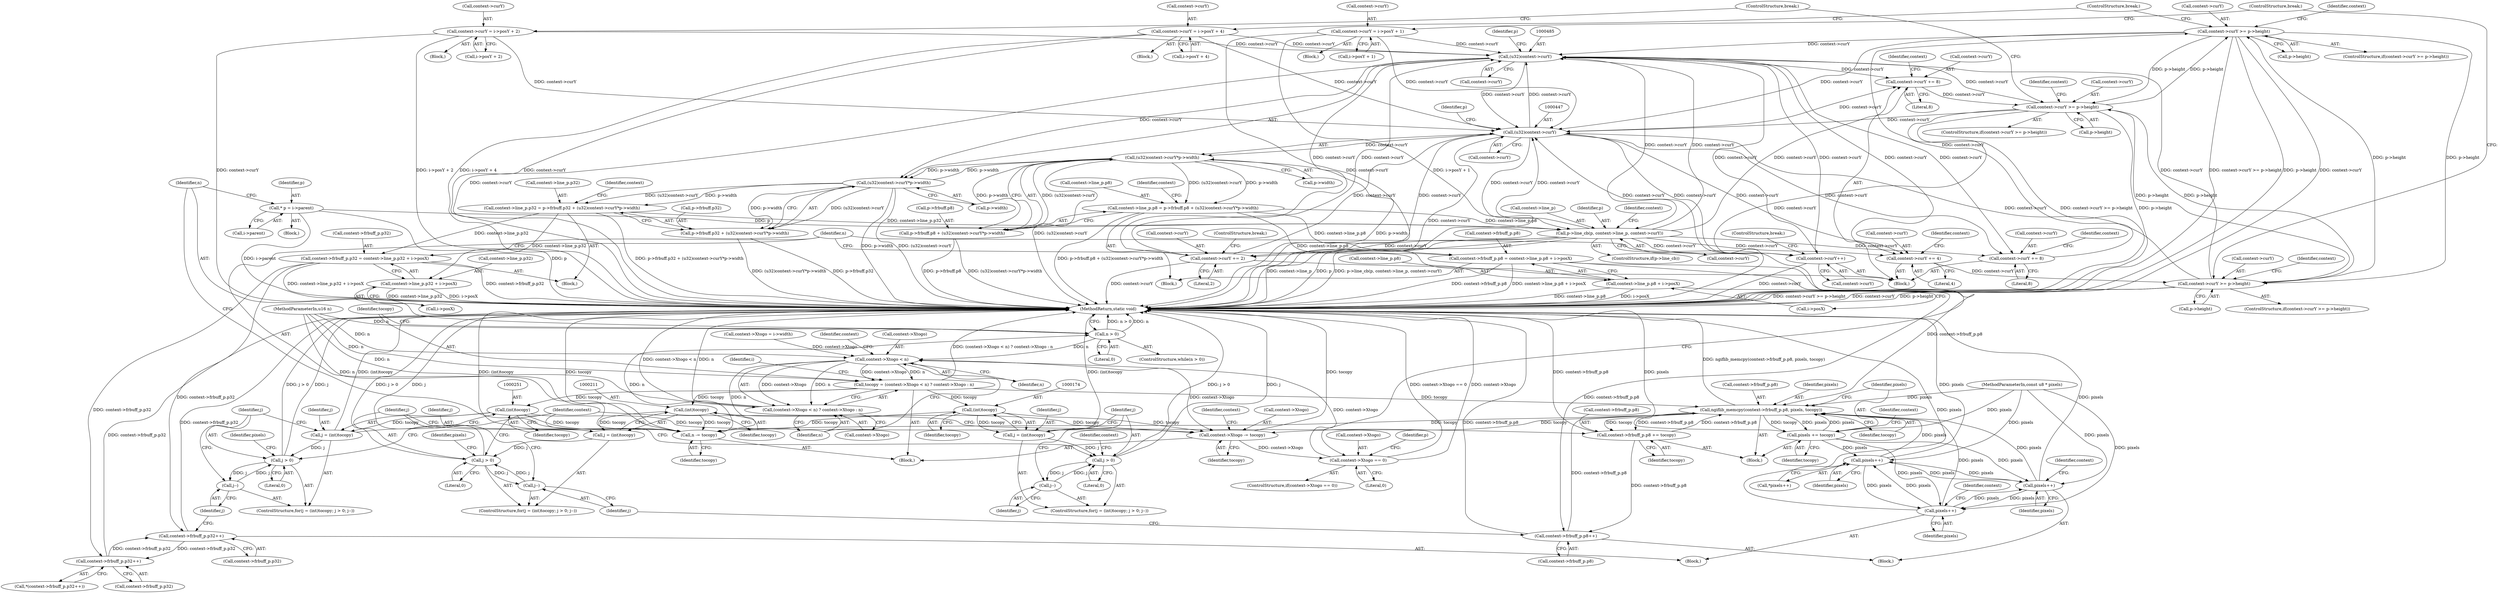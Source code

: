 digraph "1_ngiflib_37d939a6f511d16d4c95678025c235fe62e6417a_0@pointer" {
"1000339" [label="(Call,context->curY >= p->height)"];
"1000333" [label="(Call,context->curY += 8)"];
"1000484" [label="(Call,(u32)context->curY)"];
"1000368" [label="(Call,context->curY >= p->height)"];
"1000362" [label="(Call,context->curY += 8)"];
"1000306" [label="(Call,p->line_cb(p, context->line_p, context->curY))"];
"1000112" [label="(Call,* p = i->parent)"];
"1000433" [label="(Call,context->line_p.p8 = p->frbuff.p8 + (u32)context->curY*p->width)"];
"1000445" [label="(Call,(u32)context->curY*p->width)"];
"1000446" [label="(Call,(u32)context->curY)"];
"1000397" [label="(Call,context->curY >= p->height)"];
"1000391" [label="(Call,context->curY += 4)"];
"1000339" [label="(Call,context->curY >= p->height)"];
"1000327" [label="(Call,context->curY++)"];
"1000409" [label="(Call,context->curY = i->posY + 1)"];
"1000420" [label="(Call,context->curY += 2)"];
"1000351" [label="(Call,context->curY = i->posY + 4)"];
"1000380" [label="(Call,context->curY = i->posY + 2)"];
"1000483" [label="(Call,(u32)context->curY*p->width)"];
"1000471" [label="(Call,context->line_p.p32 = p->frbuff.p32 + (u32)context->curY*p->width)"];
"1000454" [label="(Call,context->frbuff_p.p8 = context->line_p.p8 + i->posX)"];
"1000149" [label="(Call,ngiflib_memcpy(context->frbuff_p.p8, pixels, tocopy))"];
"1000157" [label="(Call,pixels += tocopy)"];
"1000195" [label="(Call,pixels++)"];
"1000237" [label="(Call,pixels++)"];
"1000282" [label="(Call,pixels++)"];
"1000160" [label="(Call,context->frbuff_p.p8 += tocopy)"];
"1000239" [label="(Call,context->frbuff_p.p8++)"];
"1000290" [label="(Call,context->Xtogo -= tocopy)"];
"1000296" [label="(Call,context->Xtogo == 0)"];
"1000125" [label="(Call,context->Xtogo < n)"];
"1000122" [label="(Call,tocopy = (context->Xtogo < n) ? context->Xtogo : n)"];
"1000173" [label="(Call,(int)tocopy)"];
"1000171" [label="(Call,j = (int)tocopy)"];
"1000176" [label="(Call,j > 0)"];
"1000179" [label="(Call,j--)"];
"1000507" [label="(Call,n -= tocopy)"];
"1000118" [label="(Call,n > 0)"];
"1000210" [label="(Call,(int)tocopy)"];
"1000208" [label="(Call,j = (int)tocopy)"];
"1000213" [label="(Call,j > 0)"];
"1000216" [label="(Call,j--)"];
"1000250" [label="(Call,(int)tocopy)"];
"1000248" [label="(Call,j = (int)tocopy)"];
"1000253" [label="(Call,j > 0)"];
"1000256" [label="(Call,j--)"];
"1000124" [label="(Call,(context->Xtogo < n) ? context->Xtogo : n)"];
"1000460" [label="(Call,context->line_p.p8 + i->posX)"];
"1000439" [label="(Call,p->frbuff.p8 + (u32)context->curY*p->width)"];
"1000492" [label="(Call,context->frbuff_p.p32 = context->line_p.p32 + i->posX)"];
"1000184" [label="(Call,context->frbuff_p.p32++)"];
"1000284" [label="(Call,context->frbuff_p.p32++)"];
"1000498" [label="(Call,context->line_p.p32 + i->posX)"];
"1000477" [label="(Call,p->frbuff.p32 + (u32)context->curY*p->width)"];
"1000150" [label="(Call,context->frbuff_p.p8)"];
"1000508" [label="(Identifier,n)"];
"1000490" [label="(Identifier,p)"];
"1000175" [label="(Identifier,tocopy)"];
"1000180" [label="(Identifier,j)"];
"1000161" [label="(Call,context->frbuff_p.p8)"];
"1000295" [label="(ControlStructure,if(context->Xtogo == 0))"];
"1000507" [label="(Call,n -= tocopy)"];
"1000454" [label="(Call,context->frbuff_p.p8 = context->line_p.p8 + i->posX)"];
"1000119" [label="(Identifier,n)"];
"1000407" [label="(Identifier,context)"];
"1000362" [label="(Call,context->curY += 8)"];
"1000159" [label="(Identifier,tocopy)"];
"1000133" [label="(Identifier,n)"];
"1000210" [label="(Call,(int)tocopy)"];
"1000466" [label="(Call,i->posX)"];
"1000177" [label="(Identifier,j)"];
"1000247" [label="(ControlStructure,for(j = (int)tocopy; j > 0; j--))"];
"1000413" [label="(Call,i->posY + 1)"];
"1000194" [label="(Call,*pixels++)"];
"1000254" [label="(Identifier,j)"];
"1000183" [label="(Call,*(context->frbuff_p.p32++))"];
"1000120" [label="(Literal,0)"];
"1000253" [label="(Call,j > 0)"];
"1000213" [label="(Call,j > 0)"];
"1000368" [label="(Call,context->curY >= p->height)"];
"1000483" [label="(Call,(u32)context->curY*p->width)"];
"1000256" [label="(Call,j--)"];
"1000308" [label="(Call,context->line_p)"];
"1000112" [label="(Call,* p = i->parent)"];
"1000107" [label="(MethodParameterIn,const u8 * pixels)"];
"1000372" [label="(Call,p->height)"];
"1000370" [label="(Identifier,context)"];
"1000212" [label="(Identifier,tocopy)"];
"1000209" [label="(Identifier,j)"];
"1000421" [label="(Call,context->curY)"];
"1000242" [label="(Identifier,context)"];
"1000392" [label="(Call,context->curY)"];
"1000196" [label="(Identifier,pixels)"];
"1000187" [label="(Identifier,context)"];
"1000495" [label="(Identifier,context)"];
"1000294" [label="(Identifier,tocopy)"];
"1000424" [label="(Literal,2)"];
"1000343" [label="(Call,p->height)"];
"1000351" [label="(Call,context->curY = i->posY + 4)"];
"1000498" [label="(Call,context->line_p.p32 + i->posX)"];
"1000418" [label="(ControlStructure,break;)"];
"1000214" [label="(Identifier,j)"];
"1000325" [label="(Block,)"];
"1000122" [label="(Call,tocopy = (context->Xtogo < n) ? context->Xtogo : n)"];
"1000410" [label="(Call,context->curY)"];
"1000296" [label="(Call,context->Xtogo == 0)"];
"1000331" [label="(ControlStructure,break;)"];
"1000155" [label="(Identifier,pixels)"];
"1000333" [label="(Call,context->curY += 8)"];
"1000208" [label="(Call,j = (int)tocopy)"];
"1000217" [label="(Identifier,j)"];
"1000334" [label="(Call,context->curY)"];
"1000360" [label="(ControlStructure,break;)"];
"1000298" [label="(Identifier,context)"];
"1000420" [label="(Call,context->curY += 2)"];
"1000300" [label="(Literal,0)"];
"1000121" [label="(Block,)"];
"1000131" [label="(Identifier,context)"];
"1000391" [label="(Call,context->curY += 4)"];
"1000471" [label="(Call,context->line_p.p32 = p->frbuff.p32 + (u32)context->curY*p->width)"];
"1000258" [label="(Block,)"];
"1000352" [label="(Call,context->curY)"];
"1000398" [label="(Call,context->curY)"];
"1000340" [label="(Call,context->curY)"];
"1000461" [label="(Call,context->line_p.p8)"];
"1000284" [label="(Call,context->frbuff_p.p32++)"];
"1000156" [label="(Identifier,tocopy)"];
"1000304" [label="(Identifier,p)"];
"1000399" [label="(Identifier,context)"];
"1000434" [label="(Call,context->line_p.p8)"];
"1000337" [label="(Literal,8)"];
"1000239" [label="(Call,context->frbuff_p.p8++)"];
"1000250" [label="(Call,(int)tocopy)"];
"1000126" [label="(Call,context->Xtogo)"];
"1000432" [label="(Block,)"];
"1000446" [label="(Call,(u32)context->curY)"];
"1000283" [label="(Identifier,pixels)"];
"1000452" [label="(Identifier,p)"];
"1000381" [label="(Call,context->curY)"];
"1000148" [label="(Block,)"];
"1000460" [label="(Call,context->line_p.p8 + i->posX)"];
"1000314" [label="(Call,context->Xtogo = i->width)"];
"1000172" [label="(Identifier,j)"];
"1000109" [label="(Block,)"];
"1000389" [label="(ControlStructure,break;)"];
"1000425" [label="(ControlStructure,break;)"];
"1000499" [label="(Call,context->line_p.p32)"];
"1000404" [label="(Block,)"];
"1000307" [label="(Identifier,p)"];
"1000384" [label="(Call,i->posY + 2)"];
"1000375" [label="(Block,)"];
"1000401" [label="(Call,p->height)"];
"1000166" [label="(Identifier,tocopy)"];
"1000492" [label="(Call,context->frbuff_p.p32 = context->line_p.p32 + i->posX)"];
"1000282" [label="(Call,pixels++)"];
"1000380" [label="(Call,context->curY = i->posY + 2)"];
"1000285" [label="(Call,context->frbuff_p.p32)"];
"1000484" [label="(Call,(u32)context->curY)"];
"1000130" [label="(Call,context->Xtogo)"];
"1000248" [label="(Call,j = (int)tocopy)"];
"1000346" [label="(Block,)"];
"1000378" [label="(Identifier,context)"];
"1000509" [label="(Identifier,tocopy)"];
"1000292" [label="(Identifier,context)"];
"1000287" [label="(Identifier,context)"];
"1000185" [label="(Call,context->frbuff_p.p32)"];
"1000433" [label="(Call,context->line_p.p8 = p->frbuff.p8 + (u32)context->curY*p->width)"];
"1000125" [label="(Call,context->Xtogo < n)"];
"1000349" [label="(Identifier,context)"];
"1000472" [label="(Call,context->line_p.p32)"];
"1000173" [label="(Call,(int)tocopy)"];
"1000328" [label="(Call,context->curY)"];
"1000195" [label="(Call,pixels++)"];
"1000339" [label="(Call,context->curY >= p->height)"];
"1000451" [label="(Call,p->width)"];
"1000238" [label="(Identifier,pixels)"];
"1000113" [label="(Identifier,p)"];
"1000123" [label="(Identifier,tocopy)"];
"1000445" [label="(Call,(u32)context->curY*p->width)"];
"1000237" [label="(Call,pixels++)"];
"1000158" [label="(Identifier,pixels)"];
"1000240" [label="(Call,context->frbuff_p.p8)"];
"1000327" [label="(Call,context->curY++)"];
"1000457" [label="(Identifier,context)"];
"1000338" [label="(ControlStructure,if(context->curY >= p->height))"];
"1000341" [label="(Identifier,context)"];
"1000395" [label="(Literal,4)"];
"1000117" [label="(ControlStructure,while(n > 0))"];
"1000249" [label="(Identifier,j)"];
"1000222" [label="(Identifier,pixels)"];
"1000118" [label="(Call,n > 0)"];
"1000409" [label="(Call,context->curY = i->posY + 1)"];
"1000218" [label="(Block,)"];
"1000176" [label="(Call,j > 0)"];
"1000184" [label="(Call,context->frbuff_p.p32++)"];
"1000160" [label="(Call,context->frbuff_p.p8 += tocopy)"];
"1000493" [label="(Call,context->frbuff_p.p32)"];
"1000367" [label="(ControlStructure,if(context->curY >= p->height))"];
"1000216" [label="(Call,j--)"];
"1000486" [label="(Call,context->curY)"];
"1000478" [label="(Call,p->frbuff.p32)"];
"1000489" [label="(Call,p->width)"];
"1000440" [label="(Call,p->frbuff.p8)"];
"1000215" [label="(Literal,0)"];
"1000114" [label="(Call,i->parent)"];
"1000355" [label="(Call,i->posY + 4)"];
"1000504" [label="(Call,i->posX)"];
"1000311" [label="(Call,context->curY)"];
"1000363" [label="(Call,context->curY)"];
"1000477" [label="(Call,p->frbuff.p32 + (u32)context->curY*p->width)"];
"1000448" [label="(Call,context->curY)"];
"1000171" [label="(Call,j = (int)tocopy)"];
"1000369" [label="(Call,context->curY)"];
"1000157" [label="(Call,pixels += tocopy)"];
"1000257" [label="(Identifier,j)"];
"1000510" [label="(MethodReturn,static void)"];
"1000207" [label="(ControlStructure,for(j = (int)tocopy; j > 0; j--))"];
"1000302" [label="(ControlStructure,if(p->line_cb))"];
"1000397" [label="(Call,context->curY >= p->height)"];
"1000179" [label="(Call,j--)"];
"1000470" [label="(Block,)"];
"1000138" [label="(Identifier,i)"];
"1000262" [label="(Identifier,pixels)"];
"1000455" [label="(Call,context->frbuff_p.p8)"];
"1000297" [label="(Call,context->Xtogo)"];
"1000170" [label="(ControlStructure,for(j = (int)tocopy; j > 0; j--))"];
"1000396" [label="(ControlStructure,if(context->curY >= p->height))"];
"1000178" [label="(Literal,0)"];
"1000149" [label="(Call,ngiflib_memcpy(context->frbuff_p.p8, pixels, tocopy))"];
"1000108" [label="(MethodParameterIn,u16 n)"];
"1000291" [label="(Call,context->Xtogo)"];
"1000124" [label="(Call,(context->Xtogo < n) ? context->Xtogo : n)"];
"1000129" [label="(Identifier,n)"];
"1000306" [label="(Call,p->line_cb(p, context->line_p, context->curY))"];
"1000290" [label="(Call,context->Xtogo -= tocopy)"];
"1000163" [label="(Identifier,context)"];
"1000316" [label="(Identifier,context)"];
"1000439" [label="(Call,p->frbuff.p8 + (u32)context->curY*p->width)"];
"1000252" [label="(Identifier,tocopy)"];
"1000366" [label="(Literal,8)"];
"1000255" [label="(Literal,0)"];
"1000339" -> "1000338"  [label="AST: "];
"1000339" -> "1000343"  [label="CFG: "];
"1000340" -> "1000339"  [label="AST: "];
"1000343" -> "1000339"  [label="AST: "];
"1000349" -> "1000339"  [label="CFG: "];
"1000360" -> "1000339"  [label="CFG: "];
"1000339" -> "1000510"  [label="DDG: context->curY >= p->height"];
"1000339" -> "1000510"  [label="DDG: p->height"];
"1000339" -> "1000510"  [label="DDG: context->curY"];
"1000333" -> "1000339"  [label="DDG: context->curY"];
"1000397" -> "1000339"  [label="DDG: p->height"];
"1000368" -> "1000339"  [label="DDG: p->height"];
"1000339" -> "1000368"  [label="DDG: p->height"];
"1000339" -> "1000397"  [label="DDG: p->height"];
"1000339" -> "1000446"  [label="DDG: context->curY"];
"1000339" -> "1000484"  [label="DDG: context->curY"];
"1000333" -> "1000325"  [label="AST: "];
"1000333" -> "1000337"  [label="CFG: "];
"1000334" -> "1000333"  [label="AST: "];
"1000337" -> "1000333"  [label="AST: "];
"1000341" -> "1000333"  [label="CFG: "];
"1000484" -> "1000333"  [label="DDG: context->curY"];
"1000306" -> "1000333"  [label="DDG: context->curY"];
"1000446" -> "1000333"  [label="DDG: context->curY"];
"1000484" -> "1000483"  [label="AST: "];
"1000484" -> "1000486"  [label="CFG: "];
"1000485" -> "1000484"  [label="AST: "];
"1000486" -> "1000484"  [label="AST: "];
"1000490" -> "1000484"  [label="CFG: "];
"1000484" -> "1000510"  [label="DDG: context->curY"];
"1000484" -> "1000306"  [label="DDG: context->curY"];
"1000484" -> "1000327"  [label="DDG: context->curY"];
"1000484" -> "1000362"  [label="DDG: context->curY"];
"1000484" -> "1000391"  [label="DDG: context->curY"];
"1000484" -> "1000420"  [label="DDG: context->curY"];
"1000484" -> "1000446"  [label="DDG: context->curY"];
"1000484" -> "1000483"  [label="DDG: context->curY"];
"1000368" -> "1000484"  [label="DDG: context->curY"];
"1000397" -> "1000484"  [label="DDG: context->curY"];
"1000306" -> "1000484"  [label="DDG: context->curY"];
"1000327" -> "1000484"  [label="DDG: context->curY"];
"1000409" -> "1000484"  [label="DDG: context->curY"];
"1000420" -> "1000484"  [label="DDG: context->curY"];
"1000351" -> "1000484"  [label="DDG: context->curY"];
"1000446" -> "1000484"  [label="DDG: context->curY"];
"1000380" -> "1000484"  [label="DDG: context->curY"];
"1000368" -> "1000367"  [label="AST: "];
"1000368" -> "1000372"  [label="CFG: "];
"1000369" -> "1000368"  [label="AST: "];
"1000372" -> "1000368"  [label="AST: "];
"1000378" -> "1000368"  [label="CFG: "];
"1000389" -> "1000368"  [label="CFG: "];
"1000368" -> "1000510"  [label="DDG: context->curY"];
"1000368" -> "1000510"  [label="DDG: context->curY >= p->height"];
"1000368" -> "1000510"  [label="DDG: p->height"];
"1000362" -> "1000368"  [label="DDG: context->curY"];
"1000397" -> "1000368"  [label="DDG: p->height"];
"1000368" -> "1000397"  [label="DDG: p->height"];
"1000368" -> "1000446"  [label="DDG: context->curY"];
"1000362" -> "1000325"  [label="AST: "];
"1000362" -> "1000366"  [label="CFG: "];
"1000363" -> "1000362"  [label="AST: "];
"1000366" -> "1000362"  [label="AST: "];
"1000370" -> "1000362"  [label="CFG: "];
"1000306" -> "1000362"  [label="DDG: context->curY"];
"1000446" -> "1000362"  [label="DDG: context->curY"];
"1000306" -> "1000302"  [label="AST: "];
"1000306" -> "1000311"  [label="CFG: "];
"1000307" -> "1000306"  [label="AST: "];
"1000308" -> "1000306"  [label="AST: "];
"1000311" -> "1000306"  [label="AST: "];
"1000316" -> "1000306"  [label="CFG: "];
"1000306" -> "1000510"  [label="DDG: p"];
"1000306" -> "1000510"  [label="DDG: p->line_cb(p, context->line_p, context->curY)"];
"1000306" -> "1000510"  [label="DDG: context->line_p"];
"1000112" -> "1000306"  [label="DDG: p"];
"1000433" -> "1000306"  [label="DDG: context->line_p.p8"];
"1000471" -> "1000306"  [label="DDG: context->line_p.p32"];
"1000446" -> "1000306"  [label="DDG: context->curY"];
"1000306" -> "1000327"  [label="DDG: context->curY"];
"1000306" -> "1000391"  [label="DDG: context->curY"];
"1000306" -> "1000420"  [label="DDG: context->curY"];
"1000306" -> "1000446"  [label="DDG: context->curY"];
"1000112" -> "1000109"  [label="AST: "];
"1000112" -> "1000114"  [label="CFG: "];
"1000113" -> "1000112"  [label="AST: "];
"1000114" -> "1000112"  [label="AST: "];
"1000119" -> "1000112"  [label="CFG: "];
"1000112" -> "1000510"  [label="DDG: i->parent"];
"1000112" -> "1000510"  [label="DDG: p"];
"1000433" -> "1000432"  [label="AST: "];
"1000433" -> "1000439"  [label="CFG: "];
"1000434" -> "1000433"  [label="AST: "];
"1000439" -> "1000433"  [label="AST: "];
"1000457" -> "1000433"  [label="CFG: "];
"1000433" -> "1000510"  [label="DDG: p->frbuff.p8 + (u32)context->curY*p->width"];
"1000445" -> "1000433"  [label="DDG: (u32)context->curY"];
"1000445" -> "1000433"  [label="DDG: p->width"];
"1000433" -> "1000454"  [label="DDG: context->line_p.p8"];
"1000433" -> "1000460"  [label="DDG: context->line_p.p8"];
"1000445" -> "1000439"  [label="AST: "];
"1000445" -> "1000451"  [label="CFG: "];
"1000446" -> "1000445"  [label="AST: "];
"1000451" -> "1000445"  [label="AST: "];
"1000439" -> "1000445"  [label="CFG: "];
"1000445" -> "1000510"  [label="DDG: (u32)context->curY"];
"1000445" -> "1000510"  [label="DDG: p->width"];
"1000445" -> "1000439"  [label="DDG: (u32)context->curY"];
"1000445" -> "1000439"  [label="DDG: p->width"];
"1000446" -> "1000445"  [label="DDG: context->curY"];
"1000483" -> "1000445"  [label="DDG: p->width"];
"1000445" -> "1000483"  [label="DDG: p->width"];
"1000446" -> "1000448"  [label="CFG: "];
"1000447" -> "1000446"  [label="AST: "];
"1000448" -> "1000446"  [label="AST: "];
"1000452" -> "1000446"  [label="CFG: "];
"1000446" -> "1000510"  [label="DDG: context->curY"];
"1000446" -> "1000327"  [label="DDG: context->curY"];
"1000446" -> "1000391"  [label="DDG: context->curY"];
"1000446" -> "1000420"  [label="DDG: context->curY"];
"1000397" -> "1000446"  [label="DDG: context->curY"];
"1000327" -> "1000446"  [label="DDG: context->curY"];
"1000409" -> "1000446"  [label="DDG: context->curY"];
"1000420" -> "1000446"  [label="DDG: context->curY"];
"1000351" -> "1000446"  [label="DDG: context->curY"];
"1000380" -> "1000446"  [label="DDG: context->curY"];
"1000397" -> "1000396"  [label="AST: "];
"1000397" -> "1000401"  [label="CFG: "];
"1000398" -> "1000397"  [label="AST: "];
"1000401" -> "1000397"  [label="AST: "];
"1000407" -> "1000397"  [label="CFG: "];
"1000418" -> "1000397"  [label="CFG: "];
"1000397" -> "1000510"  [label="DDG: context->curY >= p->height"];
"1000397" -> "1000510"  [label="DDG: context->curY"];
"1000397" -> "1000510"  [label="DDG: p->height"];
"1000391" -> "1000397"  [label="DDG: context->curY"];
"1000391" -> "1000325"  [label="AST: "];
"1000391" -> "1000395"  [label="CFG: "];
"1000392" -> "1000391"  [label="AST: "];
"1000395" -> "1000391"  [label="AST: "];
"1000399" -> "1000391"  [label="CFG: "];
"1000327" -> "1000325"  [label="AST: "];
"1000327" -> "1000328"  [label="CFG: "];
"1000328" -> "1000327"  [label="AST: "];
"1000331" -> "1000327"  [label="CFG: "];
"1000327" -> "1000510"  [label="DDG: context->curY"];
"1000409" -> "1000404"  [label="AST: "];
"1000409" -> "1000413"  [label="CFG: "];
"1000410" -> "1000409"  [label="AST: "];
"1000413" -> "1000409"  [label="AST: "];
"1000418" -> "1000409"  [label="CFG: "];
"1000409" -> "1000510"  [label="DDG: i->posY + 1"];
"1000409" -> "1000510"  [label="DDG: context->curY"];
"1000420" -> "1000325"  [label="AST: "];
"1000420" -> "1000424"  [label="CFG: "];
"1000421" -> "1000420"  [label="AST: "];
"1000424" -> "1000420"  [label="AST: "];
"1000425" -> "1000420"  [label="CFG: "];
"1000420" -> "1000510"  [label="DDG: context->curY"];
"1000351" -> "1000346"  [label="AST: "];
"1000351" -> "1000355"  [label="CFG: "];
"1000352" -> "1000351"  [label="AST: "];
"1000355" -> "1000351"  [label="AST: "];
"1000360" -> "1000351"  [label="CFG: "];
"1000351" -> "1000510"  [label="DDG: context->curY"];
"1000351" -> "1000510"  [label="DDG: i->posY + 4"];
"1000380" -> "1000375"  [label="AST: "];
"1000380" -> "1000384"  [label="CFG: "];
"1000381" -> "1000380"  [label="AST: "];
"1000384" -> "1000380"  [label="AST: "];
"1000389" -> "1000380"  [label="CFG: "];
"1000380" -> "1000510"  [label="DDG: i->posY + 2"];
"1000380" -> "1000510"  [label="DDG: context->curY"];
"1000483" -> "1000477"  [label="AST: "];
"1000483" -> "1000489"  [label="CFG: "];
"1000489" -> "1000483"  [label="AST: "];
"1000477" -> "1000483"  [label="CFG: "];
"1000483" -> "1000510"  [label="DDG: p->width"];
"1000483" -> "1000510"  [label="DDG: (u32)context->curY"];
"1000483" -> "1000471"  [label="DDG: (u32)context->curY"];
"1000483" -> "1000471"  [label="DDG: p->width"];
"1000483" -> "1000477"  [label="DDG: (u32)context->curY"];
"1000483" -> "1000477"  [label="DDG: p->width"];
"1000471" -> "1000470"  [label="AST: "];
"1000471" -> "1000477"  [label="CFG: "];
"1000472" -> "1000471"  [label="AST: "];
"1000477" -> "1000471"  [label="AST: "];
"1000495" -> "1000471"  [label="CFG: "];
"1000471" -> "1000510"  [label="DDG: p->frbuff.p32 + (u32)context->curY*p->width"];
"1000471" -> "1000492"  [label="DDG: context->line_p.p32"];
"1000471" -> "1000498"  [label="DDG: context->line_p.p32"];
"1000454" -> "1000432"  [label="AST: "];
"1000454" -> "1000460"  [label="CFG: "];
"1000455" -> "1000454"  [label="AST: "];
"1000460" -> "1000454"  [label="AST: "];
"1000508" -> "1000454"  [label="CFG: "];
"1000454" -> "1000510"  [label="DDG: context->frbuff_p.p8"];
"1000454" -> "1000510"  [label="DDG: context->line_p.p8 + i->posX"];
"1000454" -> "1000149"  [label="DDG: context->frbuff_p.p8"];
"1000454" -> "1000239"  [label="DDG: context->frbuff_p.p8"];
"1000149" -> "1000148"  [label="AST: "];
"1000149" -> "1000156"  [label="CFG: "];
"1000150" -> "1000149"  [label="AST: "];
"1000155" -> "1000149"  [label="AST: "];
"1000156" -> "1000149"  [label="AST: "];
"1000158" -> "1000149"  [label="CFG: "];
"1000149" -> "1000510"  [label="DDG: ngiflib_memcpy(context->frbuff_p.p8, pixels, tocopy)"];
"1000239" -> "1000149"  [label="DDG: context->frbuff_p.p8"];
"1000160" -> "1000149"  [label="DDG: context->frbuff_p.p8"];
"1000237" -> "1000149"  [label="DDG: pixels"];
"1000157" -> "1000149"  [label="DDG: pixels"];
"1000195" -> "1000149"  [label="DDG: pixels"];
"1000282" -> "1000149"  [label="DDG: pixels"];
"1000107" -> "1000149"  [label="DDG: pixels"];
"1000122" -> "1000149"  [label="DDG: tocopy"];
"1000149" -> "1000157"  [label="DDG: tocopy"];
"1000149" -> "1000157"  [label="DDG: pixels"];
"1000149" -> "1000160"  [label="DDG: tocopy"];
"1000149" -> "1000160"  [label="DDG: context->frbuff_p.p8"];
"1000149" -> "1000290"  [label="DDG: tocopy"];
"1000149" -> "1000507"  [label="DDG: tocopy"];
"1000157" -> "1000148"  [label="AST: "];
"1000157" -> "1000159"  [label="CFG: "];
"1000158" -> "1000157"  [label="AST: "];
"1000159" -> "1000157"  [label="AST: "];
"1000163" -> "1000157"  [label="CFG: "];
"1000157" -> "1000510"  [label="DDG: pixels"];
"1000107" -> "1000157"  [label="DDG: pixels"];
"1000157" -> "1000195"  [label="DDG: pixels"];
"1000157" -> "1000237"  [label="DDG: pixels"];
"1000157" -> "1000282"  [label="DDG: pixels"];
"1000195" -> "1000194"  [label="AST: "];
"1000195" -> "1000196"  [label="CFG: "];
"1000196" -> "1000195"  [label="AST: "];
"1000194" -> "1000195"  [label="CFG: "];
"1000195" -> "1000510"  [label="DDG: pixels"];
"1000237" -> "1000195"  [label="DDG: pixels"];
"1000282" -> "1000195"  [label="DDG: pixels"];
"1000107" -> "1000195"  [label="DDG: pixels"];
"1000195" -> "1000237"  [label="DDG: pixels"];
"1000195" -> "1000282"  [label="DDG: pixels"];
"1000237" -> "1000218"  [label="AST: "];
"1000237" -> "1000238"  [label="CFG: "];
"1000238" -> "1000237"  [label="AST: "];
"1000242" -> "1000237"  [label="CFG: "];
"1000237" -> "1000510"  [label="DDG: pixels"];
"1000282" -> "1000237"  [label="DDG: pixels"];
"1000107" -> "1000237"  [label="DDG: pixels"];
"1000237" -> "1000282"  [label="DDG: pixels"];
"1000282" -> "1000258"  [label="AST: "];
"1000282" -> "1000283"  [label="CFG: "];
"1000283" -> "1000282"  [label="AST: "];
"1000287" -> "1000282"  [label="CFG: "];
"1000282" -> "1000510"  [label="DDG: pixels"];
"1000107" -> "1000282"  [label="DDG: pixels"];
"1000160" -> "1000148"  [label="AST: "];
"1000160" -> "1000166"  [label="CFG: "];
"1000161" -> "1000160"  [label="AST: "];
"1000166" -> "1000160"  [label="AST: "];
"1000292" -> "1000160"  [label="CFG: "];
"1000160" -> "1000510"  [label="DDG: context->frbuff_p.p8"];
"1000160" -> "1000239"  [label="DDG: context->frbuff_p.p8"];
"1000239" -> "1000218"  [label="AST: "];
"1000239" -> "1000240"  [label="CFG: "];
"1000240" -> "1000239"  [label="AST: "];
"1000217" -> "1000239"  [label="CFG: "];
"1000239" -> "1000510"  [label="DDG: context->frbuff_p.p8"];
"1000290" -> "1000121"  [label="AST: "];
"1000290" -> "1000294"  [label="CFG: "];
"1000291" -> "1000290"  [label="AST: "];
"1000294" -> "1000290"  [label="AST: "];
"1000298" -> "1000290"  [label="CFG: "];
"1000290" -> "1000510"  [label="DDG: tocopy"];
"1000250" -> "1000290"  [label="DDG: tocopy"];
"1000210" -> "1000290"  [label="DDG: tocopy"];
"1000173" -> "1000290"  [label="DDG: tocopy"];
"1000125" -> "1000290"  [label="DDG: context->Xtogo"];
"1000290" -> "1000296"  [label="DDG: context->Xtogo"];
"1000296" -> "1000295"  [label="AST: "];
"1000296" -> "1000300"  [label="CFG: "];
"1000297" -> "1000296"  [label="AST: "];
"1000300" -> "1000296"  [label="AST: "];
"1000304" -> "1000296"  [label="CFG: "];
"1000508" -> "1000296"  [label="CFG: "];
"1000296" -> "1000510"  [label="DDG: context->Xtogo"];
"1000296" -> "1000510"  [label="DDG: context->Xtogo == 0"];
"1000296" -> "1000125"  [label="DDG: context->Xtogo"];
"1000125" -> "1000124"  [label="AST: "];
"1000125" -> "1000129"  [label="CFG: "];
"1000126" -> "1000125"  [label="AST: "];
"1000129" -> "1000125"  [label="AST: "];
"1000131" -> "1000125"  [label="CFG: "];
"1000133" -> "1000125"  [label="CFG: "];
"1000125" -> "1000122"  [label="DDG: context->Xtogo"];
"1000125" -> "1000122"  [label="DDG: n"];
"1000314" -> "1000125"  [label="DDG: context->Xtogo"];
"1000118" -> "1000125"  [label="DDG: n"];
"1000108" -> "1000125"  [label="DDG: n"];
"1000125" -> "1000124"  [label="DDG: context->Xtogo"];
"1000125" -> "1000124"  [label="DDG: n"];
"1000125" -> "1000507"  [label="DDG: n"];
"1000122" -> "1000121"  [label="AST: "];
"1000122" -> "1000124"  [label="CFG: "];
"1000123" -> "1000122"  [label="AST: "];
"1000124" -> "1000122"  [label="AST: "];
"1000138" -> "1000122"  [label="CFG: "];
"1000122" -> "1000510"  [label="DDG: (context->Xtogo < n) ? context->Xtogo : n"];
"1000108" -> "1000122"  [label="DDG: n"];
"1000122" -> "1000173"  [label="DDG: tocopy"];
"1000122" -> "1000210"  [label="DDG: tocopy"];
"1000122" -> "1000250"  [label="DDG: tocopy"];
"1000173" -> "1000171"  [label="AST: "];
"1000173" -> "1000175"  [label="CFG: "];
"1000174" -> "1000173"  [label="AST: "];
"1000175" -> "1000173"  [label="AST: "];
"1000171" -> "1000173"  [label="CFG: "];
"1000173" -> "1000171"  [label="DDG: tocopy"];
"1000173" -> "1000507"  [label="DDG: tocopy"];
"1000171" -> "1000170"  [label="AST: "];
"1000172" -> "1000171"  [label="AST: "];
"1000177" -> "1000171"  [label="CFG: "];
"1000171" -> "1000510"  [label="DDG: (int)tocopy"];
"1000171" -> "1000176"  [label="DDG: j"];
"1000176" -> "1000170"  [label="AST: "];
"1000176" -> "1000178"  [label="CFG: "];
"1000177" -> "1000176"  [label="AST: "];
"1000178" -> "1000176"  [label="AST: "];
"1000187" -> "1000176"  [label="CFG: "];
"1000292" -> "1000176"  [label="CFG: "];
"1000176" -> "1000510"  [label="DDG: j > 0"];
"1000176" -> "1000510"  [label="DDG: j"];
"1000179" -> "1000176"  [label="DDG: j"];
"1000176" -> "1000179"  [label="DDG: j"];
"1000179" -> "1000170"  [label="AST: "];
"1000179" -> "1000180"  [label="CFG: "];
"1000180" -> "1000179"  [label="AST: "];
"1000177" -> "1000179"  [label="CFG: "];
"1000507" -> "1000121"  [label="AST: "];
"1000507" -> "1000509"  [label="CFG: "];
"1000508" -> "1000507"  [label="AST: "];
"1000509" -> "1000507"  [label="AST: "];
"1000119" -> "1000507"  [label="CFG: "];
"1000507" -> "1000510"  [label="DDG: tocopy"];
"1000507" -> "1000118"  [label="DDG: n"];
"1000250" -> "1000507"  [label="DDG: tocopy"];
"1000210" -> "1000507"  [label="DDG: tocopy"];
"1000108" -> "1000507"  [label="DDG: n"];
"1000118" -> "1000117"  [label="AST: "];
"1000118" -> "1000120"  [label="CFG: "];
"1000119" -> "1000118"  [label="AST: "];
"1000120" -> "1000118"  [label="AST: "];
"1000123" -> "1000118"  [label="CFG: "];
"1000510" -> "1000118"  [label="CFG: "];
"1000118" -> "1000510"  [label="DDG: n > 0"];
"1000118" -> "1000510"  [label="DDG: n"];
"1000108" -> "1000118"  [label="DDG: n"];
"1000210" -> "1000208"  [label="AST: "];
"1000210" -> "1000212"  [label="CFG: "];
"1000211" -> "1000210"  [label="AST: "];
"1000212" -> "1000210"  [label="AST: "];
"1000208" -> "1000210"  [label="CFG: "];
"1000210" -> "1000208"  [label="DDG: tocopy"];
"1000208" -> "1000207"  [label="AST: "];
"1000209" -> "1000208"  [label="AST: "];
"1000214" -> "1000208"  [label="CFG: "];
"1000208" -> "1000510"  [label="DDG: (int)tocopy"];
"1000208" -> "1000213"  [label="DDG: j"];
"1000213" -> "1000207"  [label="AST: "];
"1000213" -> "1000215"  [label="CFG: "];
"1000214" -> "1000213"  [label="AST: "];
"1000215" -> "1000213"  [label="AST: "];
"1000222" -> "1000213"  [label="CFG: "];
"1000292" -> "1000213"  [label="CFG: "];
"1000213" -> "1000510"  [label="DDG: j"];
"1000213" -> "1000510"  [label="DDG: j > 0"];
"1000216" -> "1000213"  [label="DDG: j"];
"1000213" -> "1000216"  [label="DDG: j"];
"1000216" -> "1000207"  [label="AST: "];
"1000216" -> "1000217"  [label="CFG: "];
"1000217" -> "1000216"  [label="AST: "];
"1000214" -> "1000216"  [label="CFG: "];
"1000250" -> "1000248"  [label="AST: "];
"1000250" -> "1000252"  [label="CFG: "];
"1000251" -> "1000250"  [label="AST: "];
"1000252" -> "1000250"  [label="AST: "];
"1000248" -> "1000250"  [label="CFG: "];
"1000250" -> "1000248"  [label="DDG: tocopy"];
"1000248" -> "1000247"  [label="AST: "];
"1000249" -> "1000248"  [label="AST: "];
"1000254" -> "1000248"  [label="CFG: "];
"1000248" -> "1000510"  [label="DDG: (int)tocopy"];
"1000248" -> "1000253"  [label="DDG: j"];
"1000253" -> "1000247"  [label="AST: "];
"1000253" -> "1000255"  [label="CFG: "];
"1000254" -> "1000253"  [label="AST: "];
"1000255" -> "1000253"  [label="AST: "];
"1000262" -> "1000253"  [label="CFG: "];
"1000292" -> "1000253"  [label="CFG: "];
"1000253" -> "1000510"  [label="DDG: j > 0"];
"1000253" -> "1000510"  [label="DDG: j"];
"1000256" -> "1000253"  [label="DDG: j"];
"1000253" -> "1000256"  [label="DDG: j"];
"1000256" -> "1000247"  [label="AST: "];
"1000256" -> "1000257"  [label="CFG: "];
"1000257" -> "1000256"  [label="AST: "];
"1000254" -> "1000256"  [label="CFG: "];
"1000124" -> "1000130"  [label="CFG: "];
"1000124" -> "1000133"  [label="CFG: "];
"1000130" -> "1000124"  [label="AST: "];
"1000133" -> "1000124"  [label="AST: "];
"1000124" -> "1000510"  [label="DDG: context->Xtogo < n"];
"1000124" -> "1000510"  [label="DDG: n"];
"1000108" -> "1000124"  [label="DDG: n"];
"1000460" -> "1000466"  [label="CFG: "];
"1000461" -> "1000460"  [label="AST: "];
"1000466" -> "1000460"  [label="AST: "];
"1000460" -> "1000510"  [label="DDG: context->line_p.p8"];
"1000460" -> "1000510"  [label="DDG: i->posX"];
"1000440" -> "1000439"  [label="AST: "];
"1000439" -> "1000510"  [label="DDG: p->frbuff.p8"];
"1000439" -> "1000510"  [label="DDG: (u32)context->curY*p->width"];
"1000492" -> "1000470"  [label="AST: "];
"1000492" -> "1000498"  [label="CFG: "];
"1000493" -> "1000492"  [label="AST: "];
"1000498" -> "1000492"  [label="AST: "];
"1000508" -> "1000492"  [label="CFG: "];
"1000492" -> "1000510"  [label="DDG: context->line_p.p32 + i->posX"];
"1000492" -> "1000510"  [label="DDG: context->frbuff_p.p32"];
"1000492" -> "1000184"  [label="DDG: context->frbuff_p.p32"];
"1000492" -> "1000284"  [label="DDG: context->frbuff_p.p32"];
"1000184" -> "1000183"  [label="AST: "];
"1000184" -> "1000185"  [label="CFG: "];
"1000185" -> "1000184"  [label="AST: "];
"1000183" -> "1000184"  [label="CFG: "];
"1000184" -> "1000510"  [label="DDG: context->frbuff_p.p32"];
"1000284" -> "1000184"  [label="DDG: context->frbuff_p.p32"];
"1000184" -> "1000284"  [label="DDG: context->frbuff_p.p32"];
"1000284" -> "1000258"  [label="AST: "];
"1000284" -> "1000285"  [label="CFG: "];
"1000285" -> "1000284"  [label="AST: "];
"1000257" -> "1000284"  [label="CFG: "];
"1000284" -> "1000510"  [label="DDG: context->frbuff_p.p32"];
"1000498" -> "1000504"  [label="CFG: "];
"1000499" -> "1000498"  [label="AST: "];
"1000504" -> "1000498"  [label="AST: "];
"1000498" -> "1000510"  [label="DDG: context->line_p.p32"];
"1000498" -> "1000510"  [label="DDG: i->posX"];
"1000478" -> "1000477"  [label="AST: "];
"1000477" -> "1000510"  [label="DDG: (u32)context->curY*p->width"];
"1000477" -> "1000510"  [label="DDG: p->frbuff.p32"];
}
